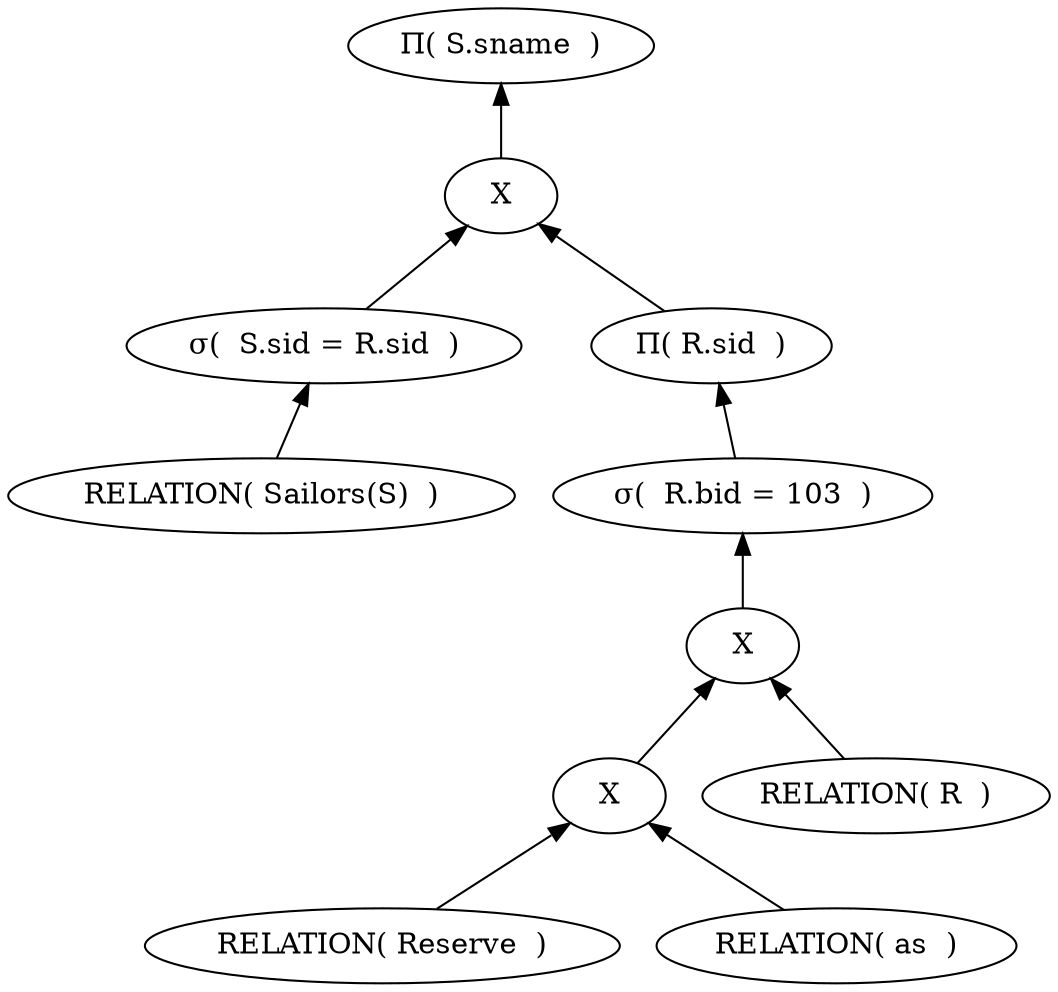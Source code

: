 digraph G {
edge [dir=back]
node1[ label = "&#928;( S.sname  )"]
node2[ label = "X"]
node1->node2
node3[ label = "&#963;(  S.sid = R.sid  )" ]
node2->node3
node4[ label = "RELATION( Sailors(S)  )" ]
node3->node4
node5[ label = "&#928;( R.sid  )"]
node2->node5
node6[ label = "&#963;(  R.bid = 103  )" ]
node5->node6
node7[ label = "X"]
node6->node7
node8[ label = "X"]
node7->node8
node9[ label = "RELATION( Reserve  )" ]
node8->node9
node10[ label = "RELATION( as  )" ]
node8->node10
node11[ label = "RELATION( R  )" ]
node7->node11
}
